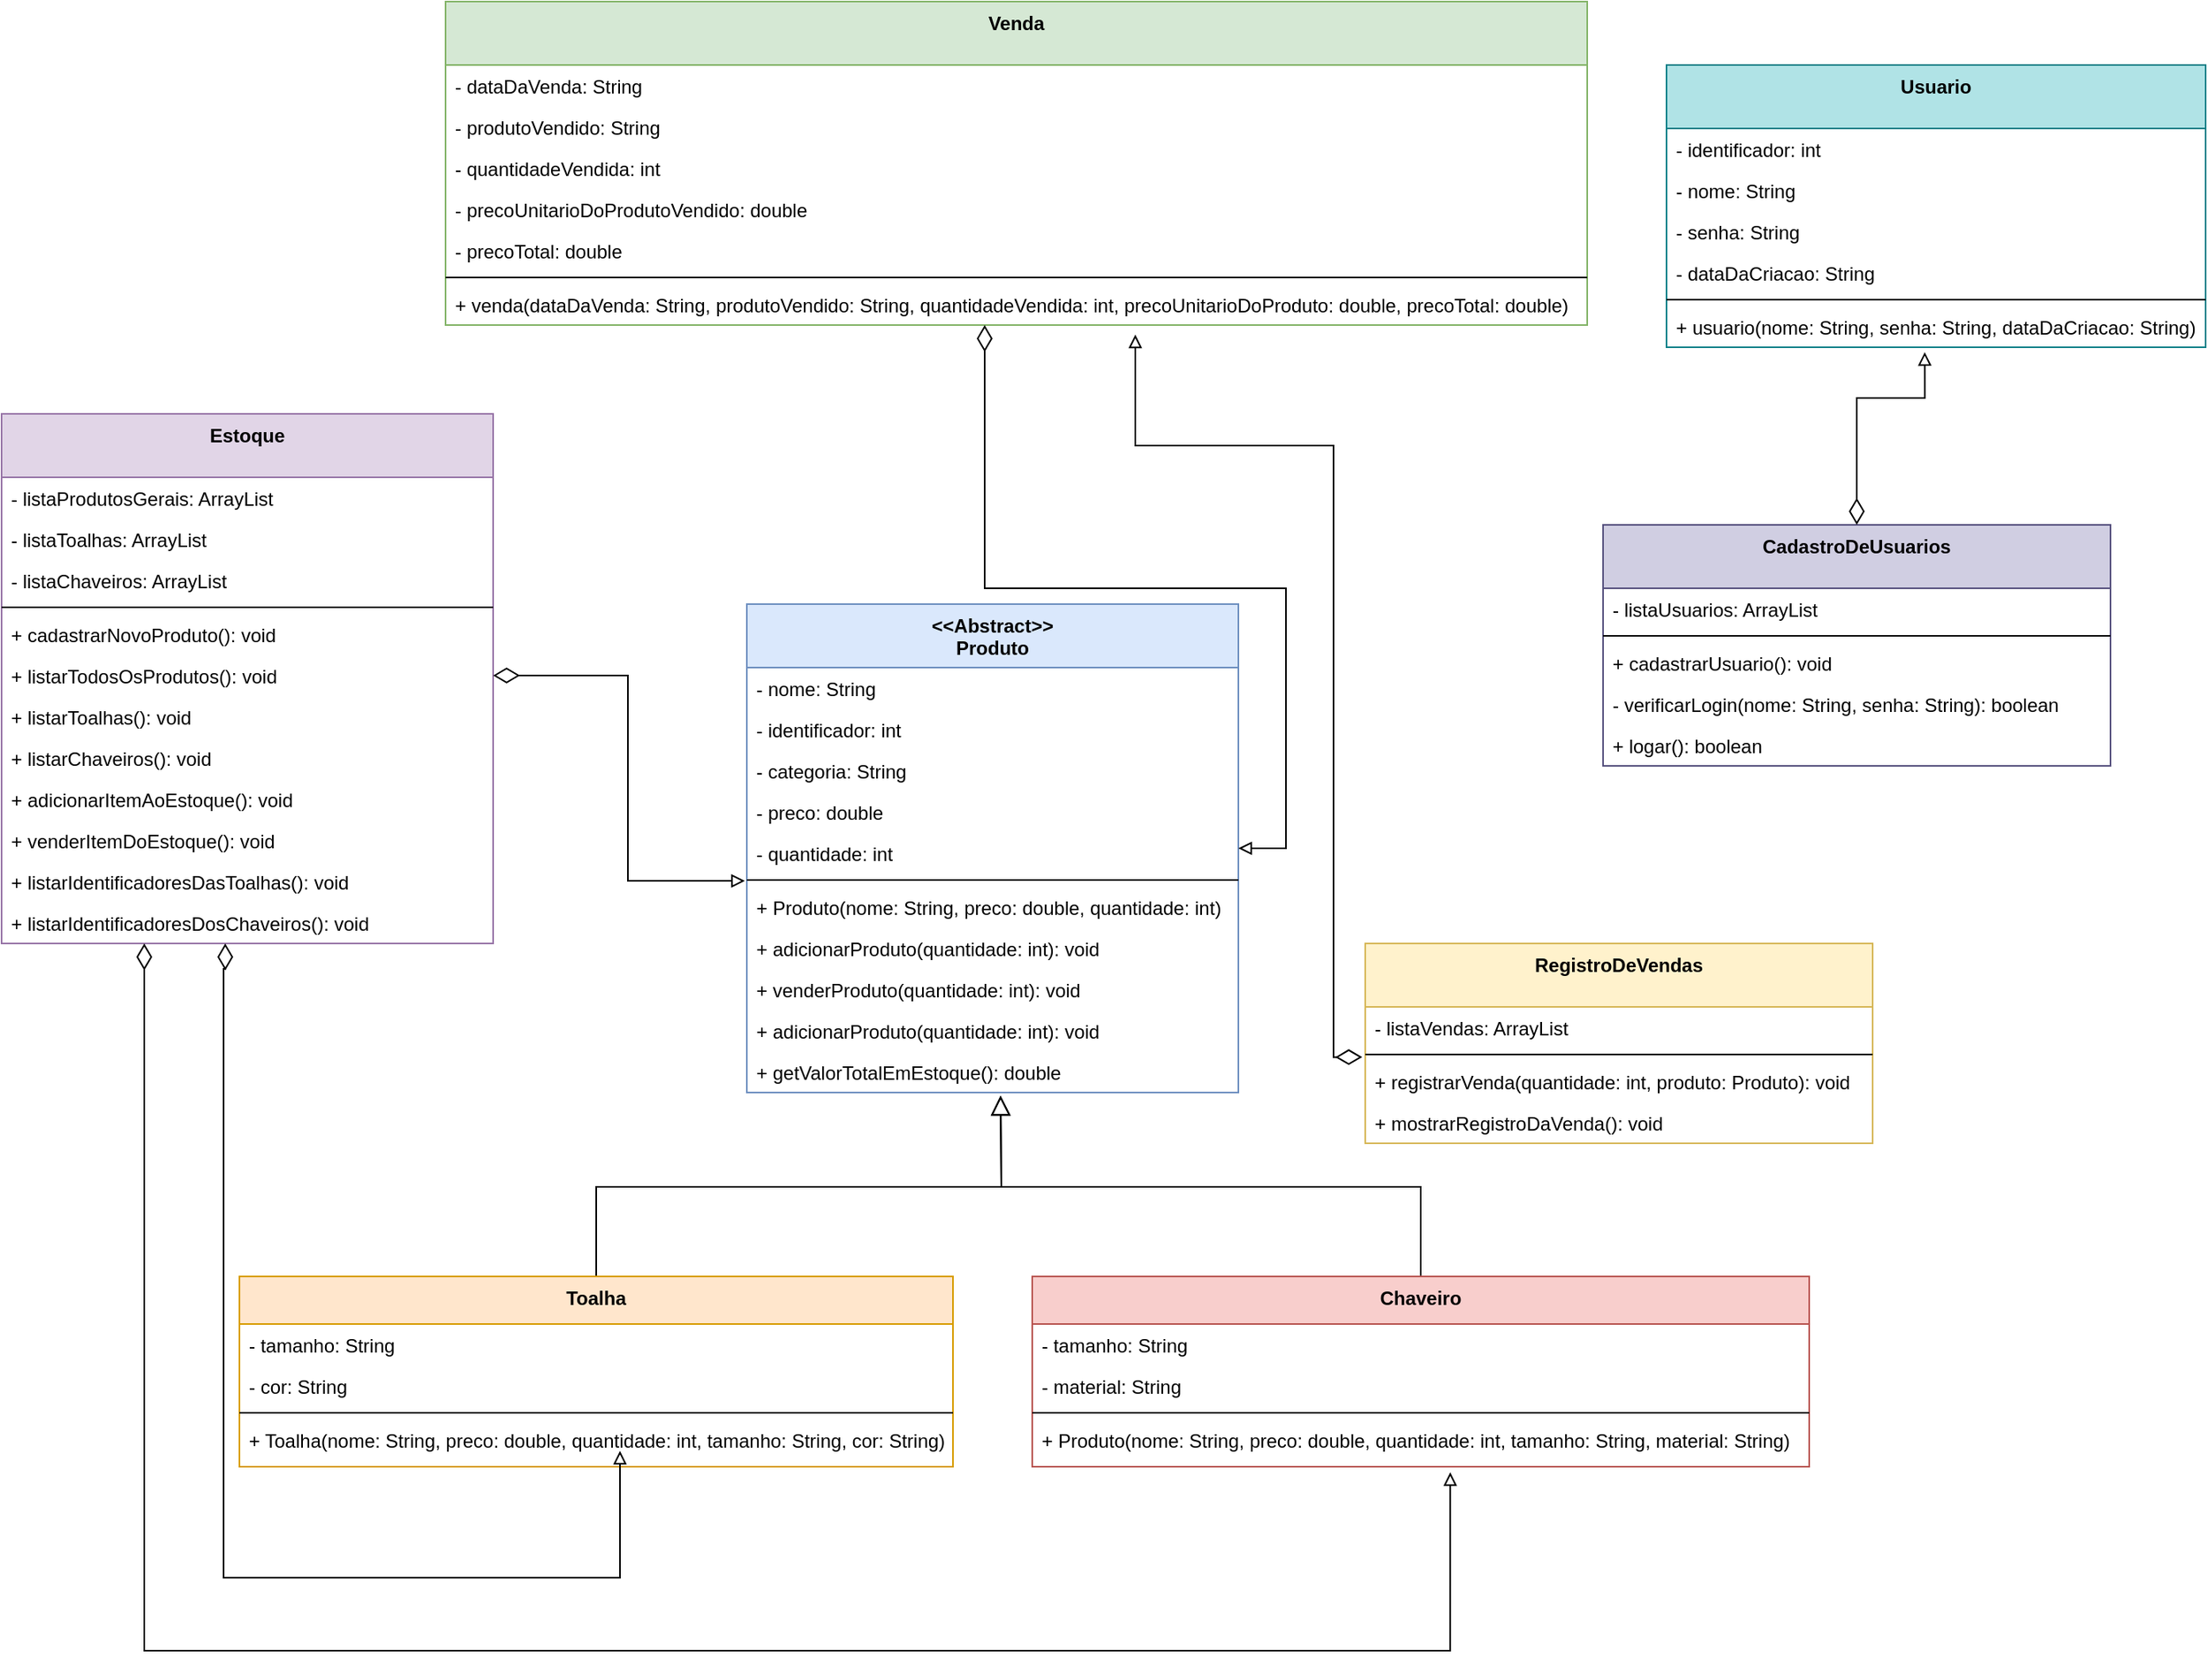 <mxfile version="15.2.9" type="device"><diagram id="exRE1KPsYhlnI65wj8Oj" name="Page-1"><mxGraphModel dx="2858" dy="1089" grid="1" gridSize="10" guides="1" tooltips="1" connect="1" arrows="1" fold="1" page="1" pageScale="1" pageWidth="827" pageHeight="1169" math="0" shadow="0"><root><mxCell id="0"/><mxCell id="1" parent="0"/><mxCell id="g_OdhZ4ZhCRgHitSGOUg-1" value="&lt;&lt;Abstract&gt;&gt;&#10;Produto" style="swimlane;fontStyle=1;align=center;verticalAlign=top;childLayout=stackLayout;horizontal=1;startSize=40;horizontalStack=0;resizeParent=1;resizeParentMax=0;resizeLast=0;collapsible=1;marginBottom=0;fillColor=#dae8fc;strokeColor=#6c8ebf;" parent="1" vertex="1"><mxGeometry x="-150" y="450" width="310" height="308" as="geometry"/></mxCell><mxCell id="g_OdhZ4ZhCRgHitSGOUg-25" value="- nome: String" style="text;strokeColor=none;fillColor=none;align=left;verticalAlign=top;spacingLeft=4;spacingRight=4;overflow=hidden;rotatable=0;points=[[0,0.5],[1,0.5]];portConstraint=eastwest;" parent="g_OdhZ4ZhCRgHitSGOUg-1" vertex="1"><mxGeometry y="40" width="310" height="26" as="geometry"/></mxCell><mxCell id="g_OdhZ4ZhCRgHitSGOUg-26" value="- identificador: int" style="text;strokeColor=none;fillColor=none;align=left;verticalAlign=top;spacingLeft=4;spacingRight=4;overflow=hidden;rotatable=0;points=[[0,0.5],[1,0.5]];portConstraint=eastwest;" parent="g_OdhZ4ZhCRgHitSGOUg-1" vertex="1"><mxGeometry y="66" width="310" height="26" as="geometry"/></mxCell><mxCell id="g_OdhZ4ZhCRgHitSGOUg-28" value="- categoria: String" style="text;strokeColor=none;fillColor=none;align=left;verticalAlign=top;spacingLeft=4;spacingRight=4;overflow=hidden;rotatable=0;points=[[0,0.5],[1,0.5]];portConstraint=eastwest;" parent="g_OdhZ4ZhCRgHitSGOUg-1" vertex="1"><mxGeometry y="92" width="310" height="26" as="geometry"/></mxCell><mxCell id="g_OdhZ4ZhCRgHitSGOUg-27" value="- preco: double" style="text;strokeColor=none;fillColor=none;align=left;verticalAlign=top;spacingLeft=4;spacingRight=4;overflow=hidden;rotatable=0;points=[[0,0.5],[1,0.5]];portConstraint=eastwest;" parent="g_OdhZ4ZhCRgHitSGOUg-1" vertex="1"><mxGeometry y="118" width="310" height="26" as="geometry"/></mxCell><mxCell id="g_OdhZ4ZhCRgHitSGOUg-2" value="- quantidade: int" style="text;strokeColor=none;fillColor=none;align=left;verticalAlign=top;spacingLeft=4;spacingRight=4;overflow=hidden;rotatable=0;points=[[0,0.5],[1,0.5]];portConstraint=eastwest;" parent="g_OdhZ4ZhCRgHitSGOUg-1" vertex="1"><mxGeometry y="144" width="310" height="26" as="geometry"/></mxCell><mxCell id="g_OdhZ4ZhCRgHitSGOUg-3" value="" style="line;strokeWidth=1;fillColor=none;align=left;verticalAlign=middle;spacingTop=-1;spacingLeft=3;spacingRight=3;rotatable=0;labelPosition=right;points=[];portConstraint=eastwest;" parent="g_OdhZ4ZhCRgHitSGOUg-1" vertex="1"><mxGeometry y="170" width="310" height="8" as="geometry"/></mxCell><mxCell id="g_OdhZ4ZhCRgHitSGOUg-29" value="+ Produto(nome: String, preco: double, quantidade: int)" style="text;strokeColor=none;fillColor=none;align=left;verticalAlign=top;spacingLeft=4;spacingRight=4;overflow=hidden;rotatable=0;points=[[0,0.5],[1,0.5]];portConstraint=eastwest;" parent="g_OdhZ4ZhCRgHitSGOUg-1" vertex="1"><mxGeometry y="178" width="310" height="26" as="geometry"/></mxCell><mxCell id="g_OdhZ4ZhCRgHitSGOUg-30" value="+ adicionarProduto(quantidade: int): void" style="text;strokeColor=none;fillColor=none;align=left;verticalAlign=top;spacingLeft=4;spacingRight=4;overflow=hidden;rotatable=0;points=[[0,0.5],[1,0.5]];portConstraint=eastwest;" parent="g_OdhZ4ZhCRgHitSGOUg-1" vertex="1"><mxGeometry y="204" width="310" height="26" as="geometry"/></mxCell><mxCell id="g_OdhZ4ZhCRgHitSGOUg-31" value="+ venderProduto(quantidade: int): void" style="text;strokeColor=none;fillColor=none;align=left;verticalAlign=top;spacingLeft=4;spacingRight=4;overflow=hidden;rotatable=0;points=[[0,0.5],[1,0.5]];portConstraint=eastwest;" parent="g_OdhZ4ZhCRgHitSGOUg-1" vertex="1"><mxGeometry y="230" width="310" height="26" as="geometry"/></mxCell><mxCell id="g_OdhZ4ZhCRgHitSGOUg-32" value="+ adicionarProduto(quantidade: int): void" style="text;strokeColor=none;fillColor=none;align=left;verticalAlign=top;spacingLeft=4;spacingRight=4;overflow=hidden;rotatable=0;points=[[0,0.5],[1,0.5]];portConstraint=eastwest;" parent="g_OdhZ4ZhCRgHitSGOUg-1" vertex="1"><mxGeometry y="256" width="310" height="26" as="geometry"/></mxCell><mxCell id="g_OdhZ4ZhCRgHitSGOUg-4" value="+ getValorTotalEmEstoque(): double" style="text;strokeColor=none;fillColor=none;align=left;verticalAlign=top;spacingLeft=4;spacingRight=4;overflow=hidden;rotatable=0;points=[[0,0.5],[1,0.5]];portConstraint=eastwest;" parent="g_OdhZ4ZhCRgHitSGOUg-1" vertex="1"><mxGeometry y="282" width="310" height="26" as="geometry"/></mxCell><mxCell id="g_OdhZ4ZhCRgHitSGOUg-115" style="edgeStyle=orthogonalEdgeStyle;rounded=0;orthogonalLoop=1;jettySize=auto;html=1;exitX=0.5;exitY=0;exitDx=0;exitDy=0;endArrow=block;endFill=0;startSize=6;endSize=10;" parent="1" source="g_OdhZ4ZhCRgHitSGOUg-33" edge="1"><mxGeometry relative="1" as="geometry"><mxPoint x="10" y="760" as="targetPoint"/></mxGeometry></mxCell><mxCell id="g_OdhZ4ZhCRgHitSGOUg-33" value="Toalha" style="swimlane;fontStyle=1;align=center;verticalAlign=top;childLayout=stackLayout;horizontal=1;startSize=30;horizontalStack=0;resizeParent=1;resizeParentMax=0;resizeLast=0;collapsible=1;marginBottom=0;fillColor=#ffe6cc;strokeColor=#d79b00;" parent="1" vertex="1"><mxGeometry x="-470" y="874" width="450" height="120" as="geometry"/></mxCell><mxCell id="g_OdhZ4ZhCRgHitSGOUg-34" value="- tamanho: String" style="text;strokeColor=none;fillColor=none;align=left;verticalAlign=top;spacingLeft=4;spacingRight=4;overflow=hidden;rotatable=0;points=[[0,0.5],[1,0.5]];portConstraint=eastwest;" parent="g_OdhZ4ZhCRgHitSGOUg-33" vertex="1"><mxGeometry y="30" width="450" height="26" as="geometry"/></mxCell><mxCell id="g_OdhZ4ZhCRgHitSGOUg-35" value="- cor: String" style="text;strokeColor=none;fillColor=none;align=left;verticalAlign=top;spacingLeft=4;spacingRight=4;overflow=hidden;rotatable=0;points=[[0,0.5],[1,0.5]];portConstraint=eastwest;" parent="g_OdhZ4ZhCRgHitSGOUg-33" vertex="1"><mxGeometry y="56" width="450" height="26" as="geometry"/></mxCell><mxCell id="g_OdhZ4ZhCRgHitSGOUg-39" value="" style="line;strokeWidth=1;fillColor=none;align=left;verticalAlign=middle;spacingTop=-1;spacingLeft=3;spacingRight=3;rotatable=0;labelPosition=right;points=[];portConstraint=eastwest;" parent="g_OdhZ4ZhCRgHitSGOUg-33" vertex="1"><mxGeometry y="82" width="450" height="8" as="geometry"/></mxCell><mxCell id="g_OdhZ4ZhCRgHitSGOUg-77" value="+ Toalha(nome: String, preco: double, quantidade: int, tamanho: String, cor: String)" style="text;strokeColor=none;fillColor=none;align=left;verticalAlign=top;spacingLeft=4;spacingRight=4;overflow=hidden;rotatable=0;points=[[0,0.5],[1,0.5]];portConstraint=eastwest;" parent="g_OdhZ4ZhCRgHitSGOUg-33" vertex="1"><mxGeometry y="90" width="450" height="30" as="geometry"/></mxCell><mxCell id="g_OdhZ4ZhCRgHitSGOUg-117" style="edgeStyle=orthogonalEdgeStyle;rounded=0;orthogonalLoop=1;jettySize=auto;html=1;exitX=0.5;exitY=0;exitDx=0;exitDy=0;endArrow=block;endFill=0;endSize=10;" parent="1" source="g_OdhZ4ZhCRgHitSGOUg-57" edge="1"><mxGeometry relative="1" as="geometry"><mxPoint x="10" y="760.0" as="targetPoint"/></mxGeometry></mxCell><mxCell id="g_OdhZ4ZhCRgHitSGOUg-57" value="Chaveiro" style="swimlane;fontStyle=1;align=center;verticalAlign=top;childLayout=stackLayout;horizontal=1;startSize=30;horizontalStack=0;resizeParent=1;resizeParentMax=0;resizeLast=0;collapsible=1;marginBottom=0;fillColor=#f8cecc;strokeColor=#b85450;" parent="1" vertex="1"><mxGeometry x="30" y="874" width="490" height="120" as="geometry"/></mxCell><mxCell id="g_OdhZ4ZhCRgHitSGOUg-58" value="- tamanho: String" style="text;strokeColor=none;fillColor=none;align=left;verticalAlign=top;spacingLeft=4;spacingRight=4;overflow=hidden;rotatable=0;points=[[0,0.5],[1,0.5]];portConstraint=eastwest;" parent="g_OdhZ4ZhCRgHitSGOUg-57" vertex="1"><mxGeometry y="30" width="490" height="26" as="geometry"/></mxCell><mxCell id="g_OdhZ4ZhCRgHitSGOUg-59" value="- material: String" style="text;strokeColor=none;fillColor=none;align=left;verticalAlign=top;spacingLeft=4;spacingRight=4;overflow=hidden;rotatable=0;points=[[0,0.5],[1,0.5]];portConstraint=eastwest;" parent="g_OdhZ4ZhCRgHitSGOUg-57" vertex="1"><mxGeometry y="56" width="490" height="26" as="geometry"/></mxCell><mxCell id="g_OdhZ4ZhCRgHitSGOUg-60" value="" style="line;strokeWidth=1;fillColor=none;align=left;verticalAlign=middle;spacingTop=-1;spacingLeft=3;spacingRight=3;rotatable=0;labelPosition=right;points=[];portConstraint=eastwest;" parent="g_OdhZ4ZhCRgHitSGOUg-57" vertex="1"><mxGeometry y="82" width="490" height="8" as="geometry"/></mxCell><mxCell id="g_OdhZ4ZhCRgHitSGOUg-78" value="+ Produto(nome: String, preco: double, quantidade: int, tamanho: String, material: String)" style="text;strokeColor=none;fillColor=none;align=left;verticalAlign=top;spacingLeft=4;spacingRight=4;overflow=hidden;rotatable=0;points=[[0,0.5],[1,0.5]];portConstraint=eastwest;" parent="g_OdhZ4ZhCRgHitSGOUg-57" vertex="1"><mxGeometry y="90" width="490" height="30" as="geometry"/></mxCell><mxCell id="g_OdhZ4ZhCRgHitSGOUg-62" value="Estoque" style="swimlane;fontStyle=1;align=center;verticalAlign=top;childLayout=stackLayout;horizontal=1;startSize=40;horizontalStack=0;resizeParent=1;resizeParentMax=0;resizeLast=0;collapsible=1;marginBottom=0;fillColor=#e1d5e7;strokeColor=#9673a6;" parent="1" vertex="1"><mxGeometry x="-620" y="330" width="310" height="334" as="geometry"/></mxCell><mxCell id="g_OdhZ4ZhCRgHitSGOUg-63" value="- listaProdutosGerais: ArrayList" style="text;strokeColor=none;fillColor=none;align=left;verticalAlign=top;spacingLeft=4;spacingRight=4;overflow=hidden;rotatable=0;points=[[0,0.5],[1,0.5]];portConstraint=eastwest;" parent="g_OdhZ4ZhCRgHitSGOUg-62" vertex="1"><mxGeometry y="40" width="310" height="26" as="geometry"/></mxCell><mxCell id="g_OdhZ4ZhCRgHitSGOUg-75" value="- listaToalhas: ArrayList" style="text;strokeColor=none;fillColor=none;align=left;verticalAlign=top;spacingLeft=4;spacingRight=4;overflow=hidden;rotatable=0;points=[[0,0.5],[1,0.5]];portConstraint=eastwest;" parent="g_OdhZ4ZhCRgHitSGOUg-62" vertex="1"><mxGeometry y="66" width="310" height="26" as="geometry"/></mxCell><mxCell id="g_OdhZ4ZhCRgHitSGOUg-76" value="- listaChaveiros: ArrayList" style="text;strokeColor=none;fillColor=none;align=left;verticalAlign=top;spacingLeft=4;spacingRight=4;overflow=hidden;rotatable=0;points=[[0,0.5],[1,0.5]];portConstraint=eastwest;" parent="g_OdhZ4ZhCRgHitSGOUg-62" vertex="1"><mxGeometry y="92" width="310" height="26" as="geometry"/></mxCell><mxCell id="g_OdhZ4ZhCRgHitSGOUg-68" value="" style="line;strokeWidth=1;fillColor=none;align=left;verticalAlign=middle;spacingTop=-1;spacingLeft=3;spacingRight=3;rotatable=0;labelPosition=right;points=[];portConstraint=eastwest;" parent="g_OdhZ4ZhCRgHitSGOUg-62" vertex="1"><mxGeometry y="118" width="310" height="8" as="geometry"/></mxCell><mxCell id="g_OdhZ4ZhCRgHitSGOUg-69" value="+ cadastrarNovoProduto(): void" style="text;strokeColor=none;fillColor=none;align=left;verticalAlign=top;spacingLeft=4;spacingRight=4;overflow=hidden;rotatable=0;points=[[0,0.5],[1,0.5]];portConstraint=eastwest;" parent="g_OdhZ4ZhCRgHitSGOUg-62" vertex="1"><mxGeometry y="126" width="310" height="26" as="geometry"/></mxCell><mxCell id="g_OdhZ4ZhCRgHitSGOUg-79" value="+ listarTodosOsProdutos(): void" style="text;strokeColor=none;fillColor=none;align=left;verticalAlign=top;spacingLeft=4;spacingRight=4;overflow=hidden;rotatable=0;points=[[0,0.5],[1,0.5]];portConstraint=eastwest;" parent="g_OdhZ4ZhCRgHitSGOUg-62" vertex="1"><mxGeometry y="152" width="310" height="26" as="geometry"/></mxCell><mxCell id="g_OdhZ4ZhCRgHitSGOUg-80" value="+ listarToalhas(): void" style="text;strokeColor=none;fillColor=none;align=left;verticalAlign=top;spacingLeft=4;spacingRight=4;overflow=hidden;rotatable=0;points=[[0,0.5],[1,0.5]];portConstraint=eastwest;" parent="g_OdhZ4ZhCRgHitSGOUg-62" vertex="1"><mxGeometry y="178" width="310" height="26" as="geometry"/></mxCell><mxCell id="g_OdhZ4ZhCRgHitSGOUg-81" value="+ listarChaveiros(): void" style="text;strokeColor=none;fillColor=none;align=left;verticalAlign=top;spacingLeft=4;spacingRight=4;overflow=hidden;rotatable=0;points=[[0,0.5],[1,0.5]];portConstraint=eastwest;" parent="g_OdhZ4ZhCRgHitSGOUg-62" vertex="1"><mxGeometry y="204" width="310" height="26" as="geometry"/></mxCell><mxCell id="g_OdhZ4ZhCRgHitSGOUg-83" value="+ adicionarItemAoEstoque(): void" style="text;strokeColor=none;fillColor=none;align=left;verticalAlign=top;spacingLeft=4;spacingRight=4;overflow=hidden;rotatable=0;points=[[0,0.5],[1,0.5]];portConstraint=eastwest;" parent="g_OdhZ4ZhCRgHitSGOUg-62" vertex="1"><mxGeometry y="230" width="310" height="26" as="geometry"/></mxCell><mxCell id="g_OdhZ4ZhCRgHitSGOUg-85" value="+ venderItemDoEstoque(): void" style="text;strokeColor=none;fillColor=none;align=left;verticalAlign=top;spacingLeft=4;spacingRight=4;overflow=hidden;rotatable=0;points=[[0,0.5],[1,0.5]];portConstraint=eastwest;" parent="g_OdhZ4ZhCRgHitSGOUg-62" vertex="1"><mxGeometry y="256" width="310" height="26" as="geometry"/></mxCell><mxCell id="g_OdhZ4ZhCRgHitSGOUg-86" value="+ listarIdentificadoresDasToalhas(): void" style="text;strokeColor=none;fillColor=none;align=left;verticalAlign=top;spacingLeft=4;spacingRight=4;overflow=hidden;rotatable=0;points=[[0,0.5],[1,0.5]];portConstraint=eastwest;" parent="g_OdhZ4ZhCRgHitSGOUg-62" vertex="1"><mxGeometry y="282" width="310" height="26" as="geometry"/></mxCell><mxCell id="g_OdhZ4ZhCRgHitSGOUg-87" value="+ listarIdentificadoresDosChaveiros(): void" style="text;strokeColor=none;fillColor=none;align=left;verticalAlign=top;spacingLeft=4;spacingRight=4;overflow=hidden;rotatable=0;points=[[0,0.5],[1,0.5]];portConstraint=eastwest;" parent="g_OdhZ4ZhCRgHitSGOUg-62" vertex="1"><mxGeometry y="308" width="310" height="26" as="geometry"/></mxCell><mxCell id="g_OdhZ4ZhCRgHitSGOUg-88" value="Venda" style="swimlane;fontStyle=1;align=center;verticalAlign=top;childLayout=stackLayout;horizontal=1;startSize=40;horizontalStack=0;resizeParent=1;resizeParentMax=0;resizeLast=0;collapsible=1;marginBottom=0;fillColor=#d5e8d4;strokeColor=#82b366;" parent="1" vertex="1"><mxGeometry x="-340" y="70" width="720" height="204" as="geometry"/></mxCell><mxCell id="g_OdhZ4ZhCRgHitSGOUg-89" value="- dataDaVenda: String" style="text;strokeColor=none;fillColor=none;align=left;verticalAlign=top;spacingLeft=4;spacingRight=4;overflow=hidden;rotatable=0;points=[[0,0.5],[1,0.5]];portConstraint=eastwest;" parent="g_OdhZ4ZhCRgHitSGOUg-88" vertex="1"><mxGeometry y="40" width="720" height="26" as="geometry"/></mxCell><mxCell id="g_OdhZ4ZhCRgHitSGOUg-90" value="- produtoVendido: String" style="text;strokeColor=none;fillColor=none;align=left;verticalAlign=top;spacingLeft=4;spacingRight=4;overflow=hidden;rotatable=0;points=[[0,0.5],[1,0.5]];portConstraint=eastwest;" parent="g_OdhZ4ZhCRgHitSGOUg-88" vertex="1"><mxGeometry y="66" width="720" height="26" as="geometry"/></mxCell><mxCell id="g_OdhZ4ZhCRgHitSGOUg-103" value="- quantidadeVendida: int" style="text;strokeColor=none;fillColor=none;align=left;verticalAlign=top;spacingLeft=4;spacingRight=4;overflow=hidden;rotatable=0;points=[[0,0.5],[1,0.5]];portConstraint=eastwest;" parent="g_OdhZ4ZhCRgHitSGOUg-88" vertex="1"><mxGeometry y="92" width="720" height="26" as="geometry"/></mxCell><mxCell id="g_OdhZ4ZhCRgHitSGOUg-104" value="- precoUnitarioDoProdutoVendido: double" style="text;strokeColor=none;fillColor=none;align=left;verticalAlign=top;spacingLeft=4;spacingRight=4;overflow=hidden;rotatable=0;points=[[0,0.5],[1,0.5]];portConstraint=eastwest;" parent="g_OdhZ4ZhCRgHitSGOUg-88" vertex="1"><mxGeometry y="118" width="720" height="26" as="geometry"/></mxCell><mxCell id="g_OdhZ4ZhCRgHitSGOUg-91" value="- precoTotal: double" style="text;strokeColor=none;fillColor=none;align=left;verticalAlign=top;spacingLeft=4;spacingRight=4;overflow=hidden;rotatable=0;points=[[0,0.5],[1,0.5]];portConstraint=eastwest;" parent="g_OdhZ4ZhCRgHitSGOUg-88" vertex="1"><mxGeometry y="144" width="720" height="26" as="geometry"/></mxCell><mxCell id="g_OdhZ4ZhCRgHitSGOUg-92" value="" style="line;strokeWidth=1;fillColor=none;align=left;verticalAlign=middle;spacingTop=-1;spacingLeft=3;spacingRight=3;rotatable=0;labelPosition=right;points=[];portConstraint=eastwest;" parent="g_OdhZ4ZhCRgHitSGOUg-88" vertex="1"><mxGeometry y="170" width="720" height="8" as="geometry"/></mxCell><mxCell id="g_OdhZ4ZhCRgHitSGOUg-93" value="+ venda(dataDaVenda: String, produtoVendido: String, quantidadeVendida: int, precoUnitarioDoProduto: double, precoTotal: double)" style="text;strokeColor=none;fillColor=none;align=left;verticalAlign=top;spacingLeft=4;spacingRight=4;overflow=hidden;rotatable=0;points=[[0,0.5],[1,0.5]];portConstraint=eastwest;" parent="g_OdhZ4ZhCRgHitSGOUg-88" vertex="1"><mxGeometry y="178" width="720" height="26" as="geometry"/></mxCell><mxCell id="g_OdhZ4ZhCRgHitSGOUg-123" style="edgeStyle=orthogonalEdgeStyle;rounded=0;orthogonalLoop=1;jettySize=auto;html=1;endArrow=block;endFill=0;startArrow=diamondThin;startFill=0;startSize=14;" parent="g_OdhZ4ZhCRgHitSGOUg-88" target="g_OdhZ4ZhCRgHitSGOUg-1" edge="1"><mxGeometry relative="1" as="geometry"><mxPoint x="340" y="204.0" as="sourcePoint"/><mxPoint x="628.76" y="383.542" as="targetPoint"/><Array as="points"><mxPoint x="340" y="370"/><mxPoint x="530" y="370"/><mxPoint x="530" y="534"/></Array></mxGeometry></mxCell><mxCell id="g_OdhZ4ZhCRgHitSGOUg-105" value="RegistroDeVendas" style="swimlane;fontStyle=1;align=center;verticalAlign=top;childLayout=stackLayout;horizontal=1;startSize=40;horizontalStack=0;resizeParent=1;resizeParentMax=0;resizeLast=0;collapsible=1;marginBottom=0;fillColor=#fff2cc;strokeColor=#d6b656;" parent="1" vertex="1"><mxGeometry x="240" y="664" width="320" height="126" as="geometry"/></mxCell><mxCell id="g_OdhZ4ZhCRgHitSGOUg-106" value="- listaVendas: ArrayList" style="text;strokeColor=none;fillColor=none;align=left;verticalAlign=top;spacingLeft=4;spacingRight=4;overflow=hidden;rotatable=0;points=[[0,0.5],[1,0.5]];portConstraint=eastwest;" parent="g_OdhZ4ZhCRgHitSGOUg-105" vertex="1"><mxGeometry y="40" width="320" height="26" as="geometry"/></mxCell><mxCell id="g_OdhZ4ZhCRgHitSGOUg-111" value="" style="line;strokeWidth=1;fillColor=none;align=left;verticalAlign=middle;spacingTop=-1;spacingLeft=3;spacingRight=3;rotatable=0;labelPosition=right;points=[];portConstraint=eastwest;" parent="g_OdhZ4ZhCRgHitSGOUg-105" vertex="1"><mxGeometry y="66" width="320" height="8" as="geometry"/></mxCell><mxCell id="g_OdhZ4ZhCRgHitSGOUg-114" value="+ registrarVenda(quantidade: int, produto: Produto): void" style="text;strokeColor=none;fillColor=none;align=left;verticalAlign=top;spacingLeft=4;spacingRight=4;overflow=hidden;rotatable=0;points=[[0,0.5],[1,0.5]];portConstraint=eastwest;" parent="g_OdhZ4ZhCRgHitSGOUg-105" vertex="1"><mxGeometry y="74" width="320" height="26" as="geometry"/></mxCell><mxCell id="g_OdhZ4ZhCRgHitSGOUg-112" value="+ mostrarRegistroDaVenda(): void" style="text;strokeColor=none;fillColor=none;align=left;verticalAlign=top;spacingLeft=4;spacingRight=4;overflow=hidden;rotatable=0;points=[[0,0.5],[1,0.5]];portConstraint=eastwest;" parent="g_OdhZ4ZhCRgHitSGOUg-105" vertex="1"><mxGeometry y="100" width="320" height="26" as="geometry"/></mxCell><mxCell id="g_OdhZ4ZhCRgHitSGOUg-118" style="edgeStyle=orthogonalEdgeStyle;rounded=0;orthogonalLoop=1;jettySize=auto;html=1;entryX=-0.004;entryY=-0.133;entryDx=0;entryDy=0;entryPerimeter=0;endArrow=block;endFill=0;startArrow=diamondThin;startFill=0;startSize=14;" parent="1" source="g_OdhZ4ZhCRgHitSGOUg-79" target="g_OdhZ4ZhCRgHitSGOUg-29" edge="1"><mxGeometry relative="1" as="geometry"/></mxCell><mxCell id="g_OdhZ4ZhCRgHitSGOUg-119" style="edgeStyle=orthogonalEdgeStyle;rounded=0;orthogonalLoop=1;jettySize=auto;html=1;endArrow=block;endFill=0;startArrow=diamondThin;startFill=0;startSize=14;exitX=0.455;exitY=1;exitDx=0;exitDy=0;exitPerimeter=0;" parent="1" edge="1" source="g_OdhZ4ZhCRgHitSGOUg-87"><mxGeometry relative="1" as="geometry"><mxPoint x="-580" y="680.0" as="sourcePoint"/><mxPoint x="-230" y="984" as="targetPoint"/><Array as="points"><mxPoint x="-479" y="680"/><mxPoint x="-480" y="1064"/><mxPoint x="-230" y="1064"/></Array></mxGeometry></mxCell><mxCell id="g_OdhZ4ZhCRgHitSGOUg-121" style="edgeStyle=orthogonalEdgeStyle;rounded=0;orthogonalLoop=1;jettySize=auto;html=1;endArrow=block;endFill=0;startArrow=diamondThin;startFill=0;startSize=14;entryX=0.538;entryY=1.116;entryDx=0;entryDy=0;entryPerimeter=0;" parent="1" target="g_OdhZ4ZhCRgHitSGOUg-78" edge="1" source="g_OdhZ4ZhCRgHitSGOUg-87"><mxGeometry relative="1" as="geometry"><mxPoint x="-530" y="630" as="sourcePoint"/><mxPoint x="-280" y="1000.0" as="targetPoint"/><Array as="points"><mxPoint x="-530" y="1110"/><mxPoint x="294" y="1110"/></Array></mxGeometry></mxCell><mxCell id="g_OdhZ4ZhCRgHitSGOUg-124" style="edgeStyle=orthogonalEdgeStyle;rounded=0;orthogonalLoop=1;jettySize=auto;html=1;endArrow=block;endFill=0;startArrow=diamondThin;startFill=0;startSize=14;exitX=-0.006;exitY=-0.09;exitDx=0;exitDy=0;exitPerimeter=0;" parent="1" edge="1" source="g_OdhZ4ZhCRgHitSGOUg-114"><mxGeometry relative="1" as="geometry"><mxPoint x="408.08" y="579.408" as="sourcePoint"/><mxPoint x="95" y="280" as="targetPoint"/><Array as="points"><mxPoint x="220" y="736"/><mxPoint x="220" y="350"/><mxPoint x="95" y="350"/></Array></mxGeometry></mxCell><mxCell id="ObNYRSWRwCrY0gveMVzu-1" value="Usuario" style="swimlane;fontStyle=1;align=center;verticalAlign=top;childLayout=stackLayout;horizontal=1;startSize=40;horizontalStack=0;resizeParent=1;resizeParentMax=0;resizeLast=0;collapsible=1;marginBottom=0;fillColor=#b0e3e6;strokeColor=#0e8088;" vertex="1" parent="1"><mxGeometry x="430" y="110" width="340" height="178" as="geometry"/></mxCell><mxCell id="ObNYRSWRwCrY0gveMVzu-2" value="- identificador: int" style="text;strokeColor=none;fillColor=none;align=left;verticalAlign=top;spacingLeft=4;spacingRight=4;overflow=hidden;rotatable=0;points=[[0,0.5],[1,0.5]];portConstraint=eastwest;" vertex="1" parent="ObNYRSWRwCrY0gveMVzu-1"><mxGeometry y="40" width="340" height="26" as="geometry"/></mxCell><mxCell id="ObNYRSWRwCrY0gveMVzu-3" value="- nome: String" style="text;strokeColor=none;fillColor=none;align=left;verticalAlign=top;spacingLeft=4;spacingRight=4;overflow=hidden;rotatable=0;points=[[0,0.5],[1,0.5]];portConstraint=eastwest;" vertex="1" parent="ObNYRSWRwCrY0gveMVzu-1"><mxGeometry y="66" width="340" height="26" as="geometry"/></mxCell><mxCell id="ObNYRSWRwCrY0gveMVzu-4" value="- senha: String" style="text;strokeColor=none;fillColor=none;align=left;verticalAlign=top;spacingLeft=4;spacingRight=4;overflow=hidden;rotatable=0;points=[[0,0.5],[1,0.5]];portConstraint=eastwest;" vertex="1" parent="ObNYRSWRwCrY0gveMVzu-1"><mxGeometry y="92" width="340" height="26" as="geometry"/></mxCell><mxCell id="ObNYRSWRwCrY0gveMVzu-5" value="- dataDaCriacao: String" style="text;strokeColor=none;fillColor=none;align=left;verticalAlign=top;spacingLeft=4;spacingRight=4;overflow=hidden;rotatable=0;points=[[0,0.5],[1,0.5]];portConstraint=eastwest;" vertex="1" parent="ObNYRSWRwCrY0gveMVzu-1"><mxGeometry y="118" width="340" height="26" as="geometry"/></mxCell><mxCell id="ObNYRSWRwCrY0gveMVzu-7" value="" style="line;strokeWidth=1;fillColor=none;align=left;verticalAlign=middle;spacingTop=-1;spacingLeft=3;spacingRight=3;rotatable=0;labelPosition=right;points=[];portConstraint=eastwest;" vertex="1" parent="ObNYRSWRwCrY0gveMVzu-1"><mxGeometry y="144" width="340" height="8" as="geometry"/></mxCell><mxCell id="ObNYRSWRwCrY0gveMVzu-8" value="+ usuario(nome: String, senha: String, dataDaCriacao: String)" style="text;strokeColor=none;fillColor=none;align=left;verticalAlign=top;spacingLeft=4;spacingRight=4;overflow=hidden;rotatable=0;points=[[0,0.5],[1,0.5]];portConstraint=eastwest;" vertex="1" parent="ObNYRSWRwCrY0gveMVzu-1"><mxGeometry y="152" width="340" height="26" as="geometry"/></mxCell><mxCell id="ObNYRSWRwCrY0gveMVzu-10" value="CadastroDeUsuarios" style="swimlane;fontStyle=1;align=center;verticalAlign=top;childLayout=stackLayout;horizontal=1;startSize=40;horizontalStack=0;resizeParent=1;resizeParentMax=0;resizeLast=0;collapsible=1;marginBottom=0;fillColor=#d0cee2;strokeColor=#56517e;" vertex="1" parent="1"><mxGeometry x="390" y="400" width="320" height="152" as="geometry"/></mxCell><mxCell id="ObNYRSWRwCrY0gveMVzu-11" value="- listaUsuarios: ArrayList" style="text;strokeColor=none;fillColor=none;align=left;verticalAlign=top;spacingLeft=4;spacingRight=4;overflow=hidden;rotatable=0;points=[[0,0.5],[1,0.5]];portConstraint=eastwest;" vertex="1" parent="ObNYRSWRwCrY0gveMVzu-10"><mxGeometry y="40" width="320" height="26" as="geometry"/></mxCell><mxCell id="ObNYRSWRwCrY0gveMVzu-12" value="" style="line;strokeWidth=1;fillColor=none;align=left;verticalAlign=middle;spacingTop=-1;spacingLeft=3;spacingRight=3;rotatable=0;labelPosition=right;points=[];portConstraint=eastwest;" vertex="1" parent="ObNYRSWRwCrY0gveMVzu-10"><mxGeometry y="66" width="320" height="8" as="geometry"/></mxCell><mxCell id="ObNYRSWRwCrY0gveMVzu-13" value="+ cadastrarUsuario(): void" style="text;strokeColor=none;fillColor=none;align=left;verticalAlign=top;spacingLeft=4;spacingRight=4;overflow=hidden;rotatable=0;points=[[0,0.5],[1,0.5]];portConstraint=eastwest;" vertex="1" parent="ObNYRSWRwCrY0gveMVzu-10"><mxGeometry y="74" width="320" height="26" as="geometry"/></mxCell><mxCell id="ObNYRSWRwCrY0gveMVzu-14" value="- verificarLogin(nome: String, senha: String): boolean&#10;" style="text;strokeColor=none;fillColor=none;align=left;verticalAlign=top;spacingLeft=4;spacingRight=4;overflow=hidden;rotatable=0;points=[[0,0.5],[1,0.5]];portConstraint=eastwest;" vertex="1" parent="ObNYRSWRwCrY0gveMVzu-10"><mxGeometry y="100" width="320" height="26" as="geometry"/></mxCell><mxCell id="ObNYRSWRwCrY0gveMVzu-15" value="+ logar(): boolean&#10;" style="text;strokeColor=none;fillColor=none;align=left;verticalAlign=top;spacingLeft=4;spacingRight=4;overflow=hidden;rotatable=0;points=[[0,0.5],[1,0.5]];portConstraint=eastwest;" vertex="1" parent="ObNYRSWRwCrY0gveMVzu-10"><mxGeometry y="126" width="320" height="26" as="geometry"/></mxCell><mxCell id="ObNYRSWRwCrY0gveMVzu-16" style="edgeStyle=orthogonalEdgeStyle;rounded=0;orthogonalLoop=1;jettySize=auto;html=1;endArrow=block;endFill=0;startArrow=diamondThin;startFill=0;startSize=14;entryX=0.479;entryY=1.118;entryDx=0;entryDy=0;entryPerimeter=0;exitX=0.5;exitY=0;exitDx=0;exitDy=0;" edge="1" parent="1" source="ObNYRSWRwCrY0gveMVzu-10" target="ObNYRSWRwCrY0gveMVzu-8"><mxGeometry relative="1" as="geometry"><mxPoint x="590" y="730" as="sourcePoint"/><mxPoint x="590" y="269.17" as="targetPoint"/><Array as="points"><mxPoint x="550" y="320"/><mxPoint x="593" y="320"/></Array></mxGeometry></mxCell></root></mxGraphModel></diagram></mxfile>